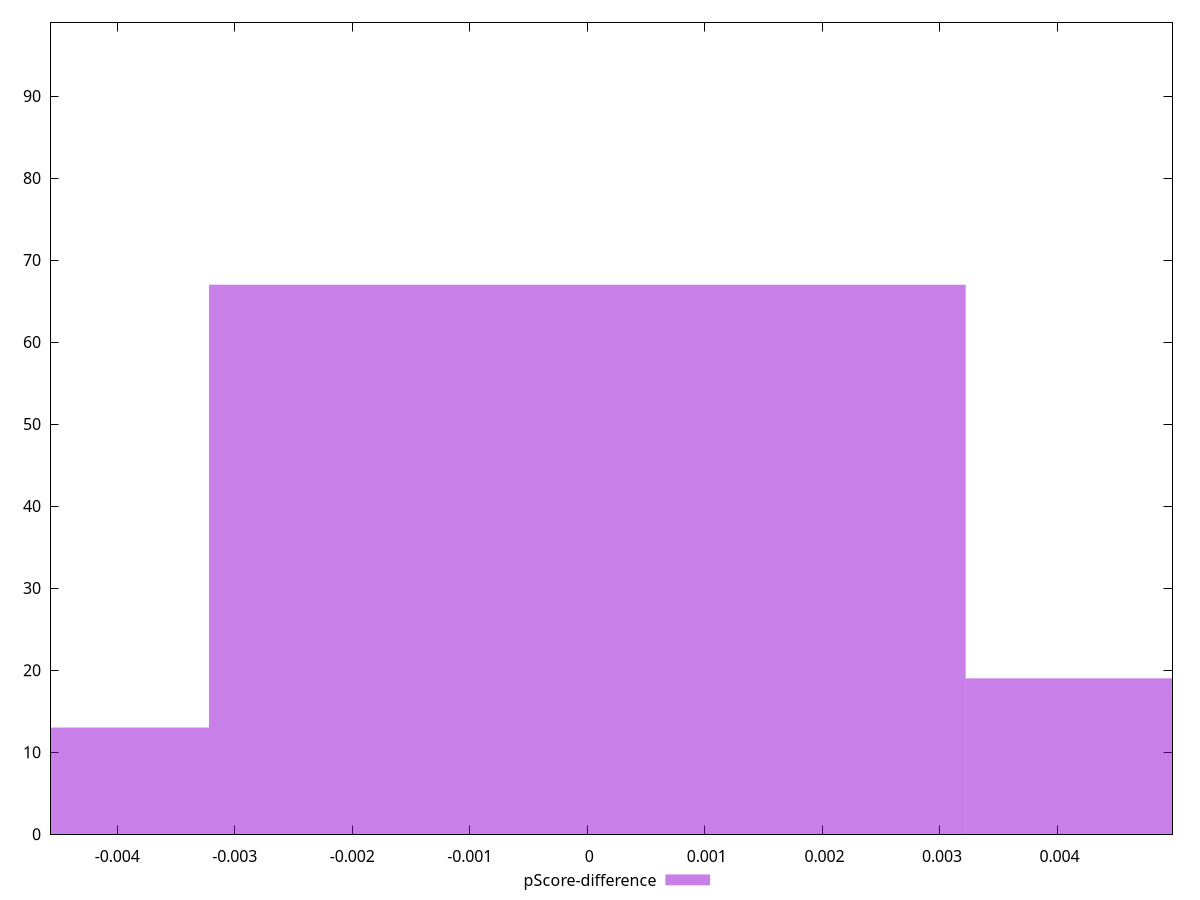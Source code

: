 reset

$pScoreDifference <<EOF
0 67
-0.0064383533375782405 13
0.0064383533375782405 19
EOF

set key outside below
set boxwidth 0.0064383533375782405
set xrange [-0.004571662570665103:0.004978839210129649]
set yrange [0:99]
set trange [0:99]
set style fill transparent solid 0.5 noborder
set terminal svg size 640, 490 enhanced background rgb 'white'
set output "report/report_00029_2021-02-24T13-36-40.390Z/first-meaningful-paint/samples/card/pScore-difference/histogram.svg"

plot $pScoreDifference title "pScore-difference" with boxes

reset
